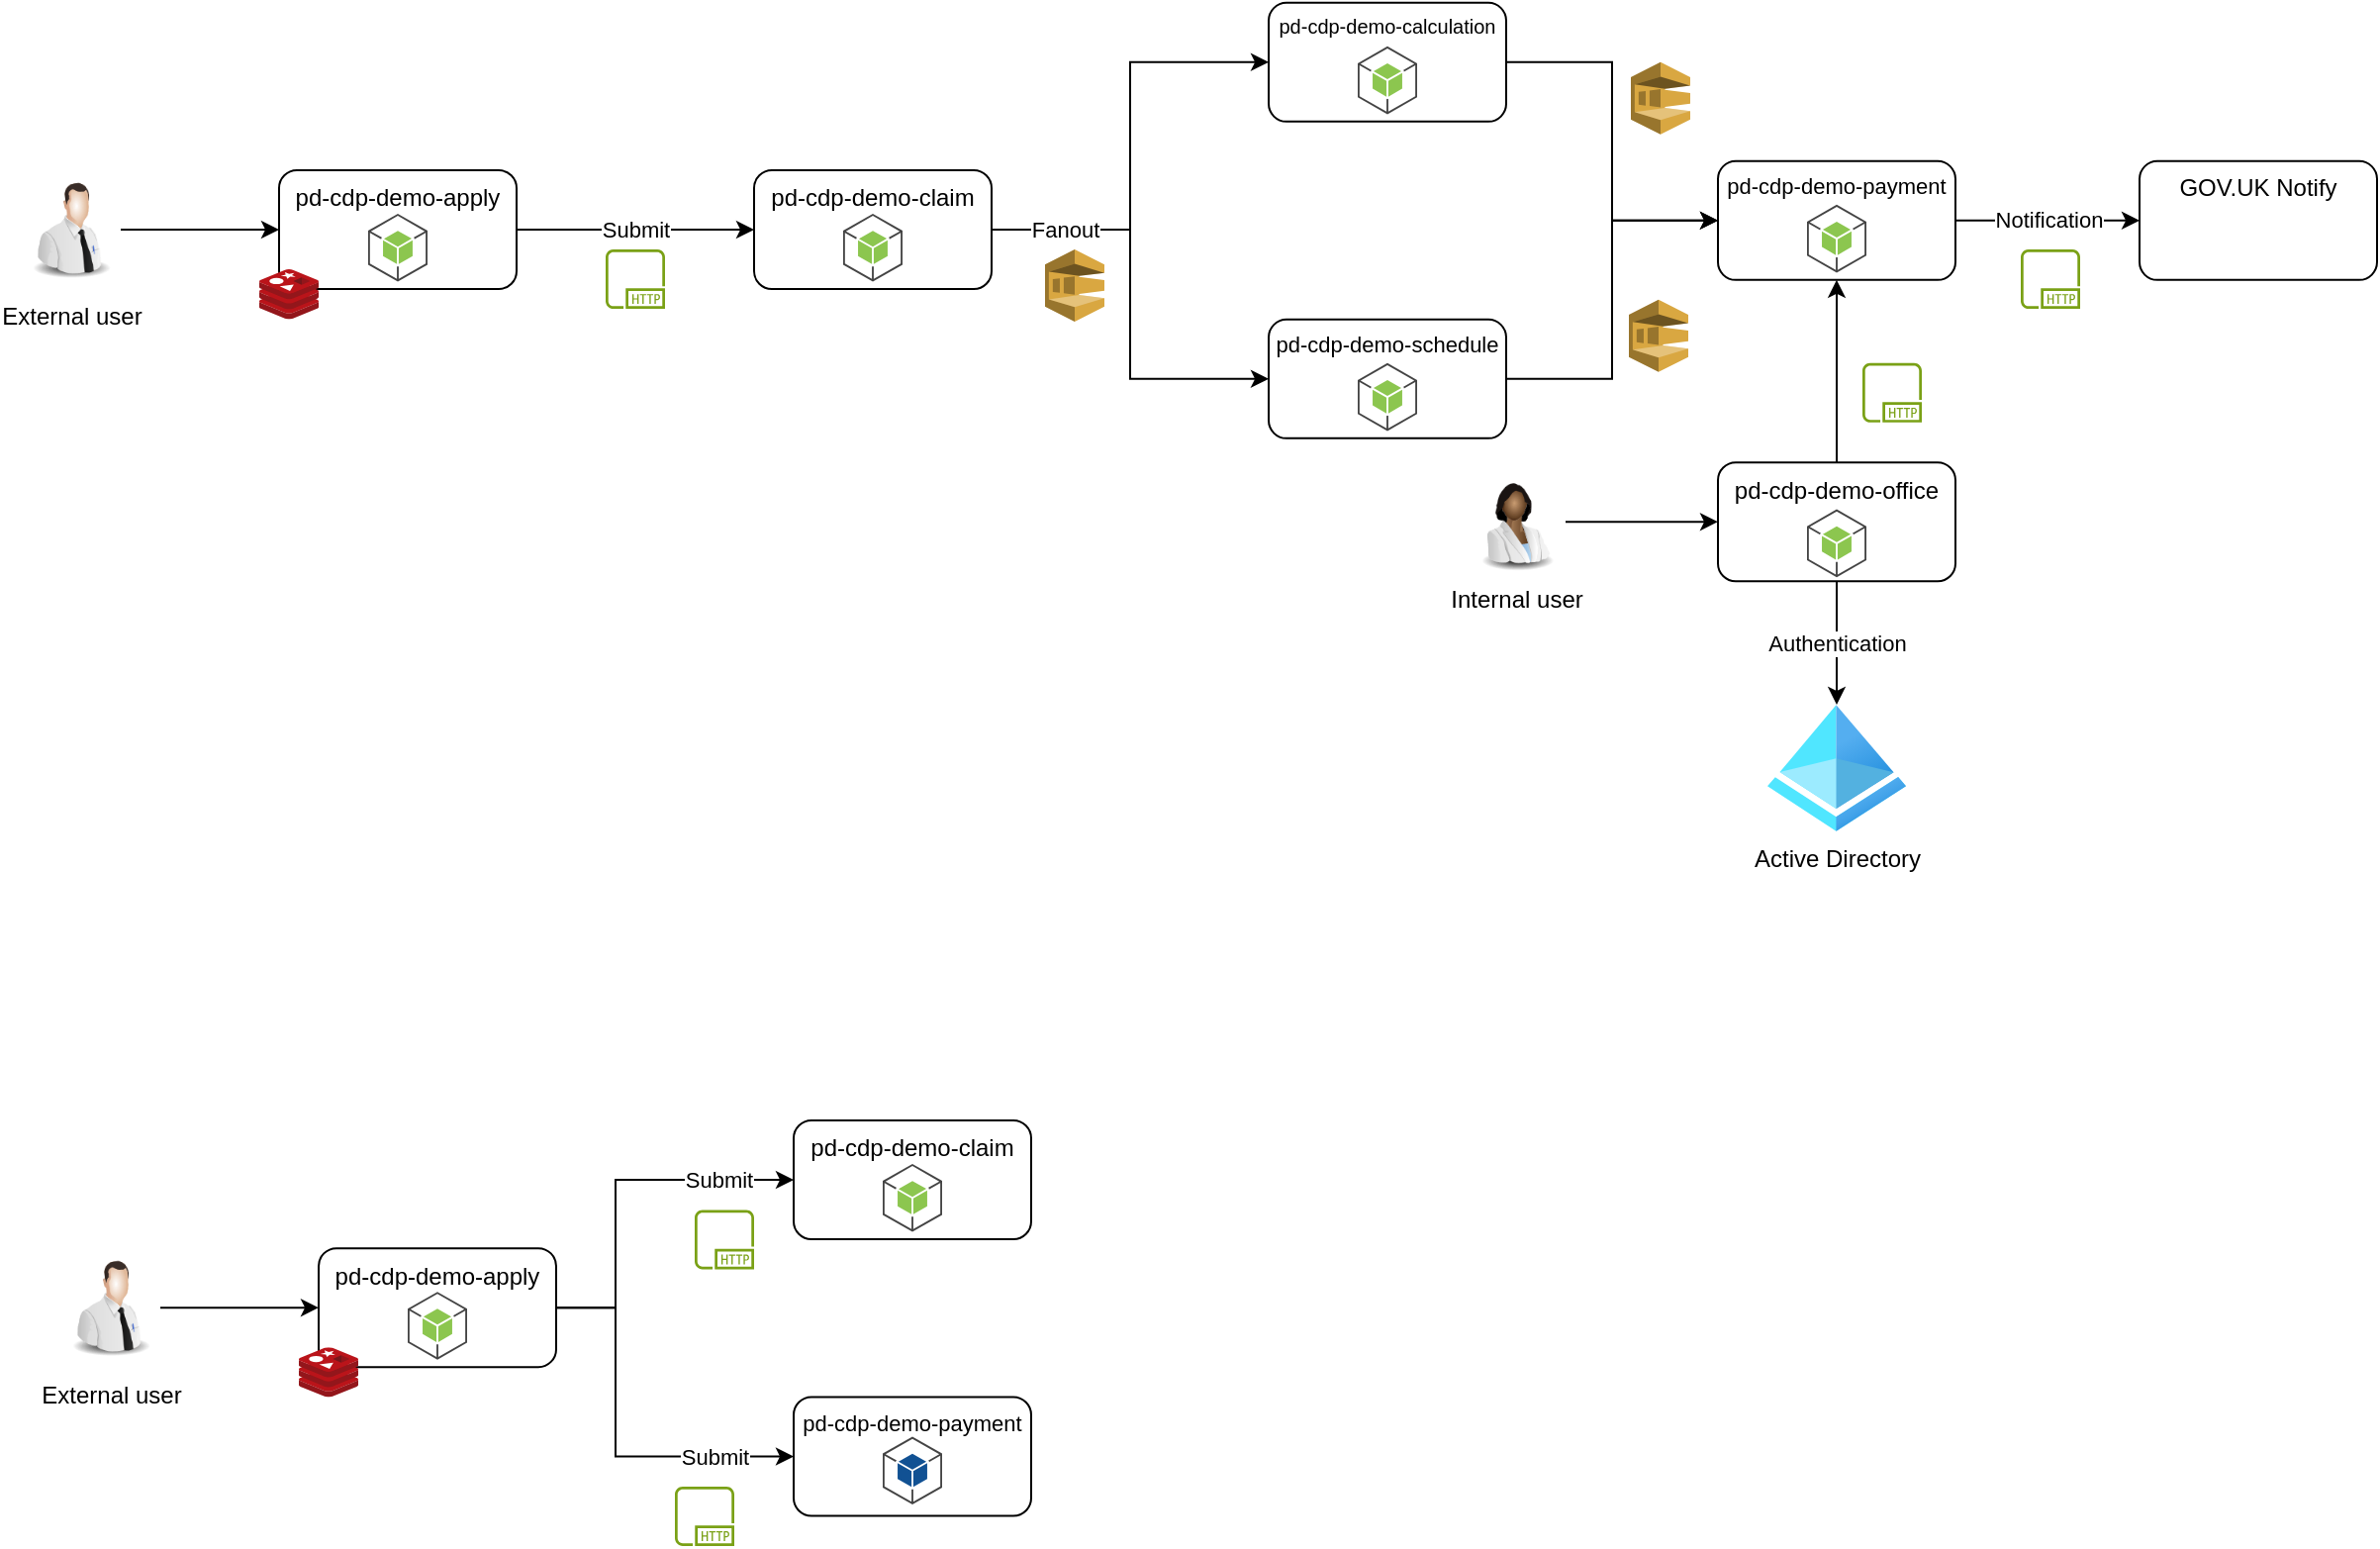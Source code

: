 <mxfile version="24.7.7">
  <diagram name="Page-1" id="P41Mbykcg7Z7r7LBX3vd">
    <mxGraphModel dx="2876" dy="1143" grid="1" gridSize="10" guides="1" tooltips="1" connect="1" arrows="1" fold="1" page="1" pageScale="1" pageWidth="850" pageHeight="1100" math="0" shadow="0">
      <root>
        <mxCell id="0" />
        <mxCell id="1" parent="0" />
        <mxCell id="HOk6_xq2RgBBDs3iQjp_-9" value="Submit" style="edgeStyle=orthogonalEdgeStyle;rounded=0;orthogonalLoop=1;jettySize=auto;html=1;entryX=0;entryY=0.5;entryDx=0;entryDy=0;" parent="1" source="HOk6_xq2RgBBDs3iQjp_-1" target="HOk6_xq2RgBBDs3iQjp_-7" edge="1">
          <mxGeometry relative="1" as="geometry" />
        </mxCell>
        <mxCell id="HOk6_xq2RgBBDs3iQjp_-1" value="pd-cdp-demo-apply" style="rounded=1;whiteSpace=wrap;html=1;verticalAlign=top;" parent="1" vertex="1">
          <mxGeometry x="80" y="280" width="120" height="60" as="geometry" />
        </mxCell>
        <mxCell id="HOk6_xq2RgBBDs3iQjp_-2" value="" style="outlineConnect=0;dashed=0;verticalLabelPosition=bottom;verticalAlign=top;align=center;html=1;shape=mxgraph.aws3.android;fillColor=#8CC64F;gradientColor=none;aspect=fixed;" parent="1" vertex="1">
          <mxGeometry x="125" y="302" width="30" height="34.29" as="geometry" />
        </mxCell>
        <mxCell id="HOk6_xq2RgBBDs3iQjp_-3" value="" style="image;sketch=0;aspect=fixed;html=1;points=[];align=center;fontSize=12;image=img/lib/mscae/Cache_Redis_Product.svg;" parent="1" vertex="1">
          <mxGeometry x="70" y="330" width="30" height="25.2" as="geometry" />
        </mxCell>
        <mxCell id="HOk6_xq2RgBBDs3iQjp_-6" style="edgeStyle=orthogonalEdgeStyle;rounded=0;orthogonalLoop=1;jettySize=auto;html=1;entryX=0;entryY=0.5;entryDx=0;entryDy=0;" parent="1" source="HOk6_xq2RgBBDs3iQjp_-4" target="HOk6_xq2RgBBDs3iQjp_-1" edge="1">
          <mxGeometry relative="1" as="geometry" />
        </mxCell>
        <mxCell id="HOk6_xq2RgBBDs3iQjp_-4" value="External user" style="image;html=1;image=img/lib/clip_art/people/Tech_Man_128x128.png" parent="1" vertex="1">
          <mxGeometry x="-50" y="280" width="50" height="60" as="geometry" />
        </mxCell>
        <mxCell id="HOk6_xq2RgBBDs3iQjp_-39" value="" style="edgeStyle=orthogonalEdgeStyle;rounded=0;orthogonalLoop=1;jettySize=auto;html=1;" parent="1" source="HOk6_xq2RgBBDs3iQjp_-5" target="HOk6_xq2RgBBDs3iQjp_-33" edge="1">
          <mxGeometry relative="1" as="geometry" />
        </mxCell>
        <mxCell id="HOk6_xq2RgBBDs3iQjp_-5" value="Internal user" style="image;html=1;image=img/lib/clip_art/people/Scientist_Woman_Black_128x128.png;aspect=fixed;" parent="1" vertex="1">
          <mxGeometry x="680" y="432.6" width="50" height="50" as="geometry" />
        </mxCell>
        <mxCell id="HOk6_xq2RgBBDs3iQjp_-16" style="edgeStyle=orthogonalEdgeStyle;rounded=0;orthogonalLoop=1;jettySize=auto;html=1;entryX=0;entryY=0.5;entryDx=0;entryDy=0;" parent="1" source="HOk6_xq2RgBBDs3iQjp_-7" target="HOk6_xq2RgBBDs3iQjp_-12" edge="1">
          <mxGeometry relative="1" as="geometry" />
        </mxCell>
        <mxCell id="HOk6_xq2RgBBDs3iQjp_-17" style="edgeStyle=orthogonalEdgeStyle;rounded=0;orthogonalLoop=1;jettySize=auto;html=1;entryX=0;entryY=0.5;entryDx=0;entryDy=0;" parent="1" source="HOk6_xq2RgBBDs3iQjp_-7" target="HOk6_xq2RgBBDs3iQjp_-14" edge="1">
          <mxGeometry relative="1" as="geometry" />
        </mxCell>
        <mxCell id="HOk6_xq2RgBBDs3iQjp_-37" value="Fanout" style="edgeLabel;html=1;align=center;verticalAlign=middle;resizable=0;points=[];" parent="HOk6_xq2RgBBDs3iQjp_-17" vertex="1" connectable="0">
          <mxGeometry x="-0.8" y="-4" relative="1" as="geometry">
            <mxPoint x="15" y="-4" as="offset" />
          </mxGeometry>
        </mxCell>
        <mxCell id="HOk6_xq2RgBBDs3iQjp_-7" value="pd-cdp-demo-claim" style="rounded=1;whiteSpace=wrap;html=1;verticalAlign=top;" parent="1" vertex="1">
          <mxGeometry x="320" y="280" width="120" height="60" as="geometry" />
        </mxCell>
        <mxCell id="HOk6_xq2RgBBDs3iQjp_-8" value="" style="outlineConnect=0;dashed=0;verticalLabelPosition=bottom;verticalAlign=top;align=center;html=1;shape=mxgraph.aws3.android;fillColor=#8CC64F;gradientColor=none;aspect=fixed;" parent="1" vertex="1">
          <mxGeometry x="365" y="302" width="30" height="34.29" as="geometry" />
        </mxCell>
        <mxCell id="HOk6_xq2RgBBDs3iQjp_-10" value="" style="sketch=0;outlineConnect=0;fontColor=#232F3E;gradientColor=none;fillColor=#7AA116;strokeColor=none;dashed=0;verticalLabelPosition=bottom;verticalAlign=top;align=center;html=1;fontSize=12;fontStyle=0;aspect=fixed;pointerEvents=1;shape=mxgraph.aws4.http_protocol;" parent="1" vertex="1">
          <mxGeometry x="245" y="320" width="30" height="30" as="geometry" />
        </mxCell>
        <mxCell id="HOk6_xq2RgBBDs3iQjp_-11" value="" style="shape=image;verticalLabelPosition=bottom;labelBackgroundColor=default;verticalAlign=top;aspect=fixed;imageAspect=0;image=https://www.pngrepo.com/download/331488/mongodb.png;" parent="1" vertex="1">
          <mxGeometry x="310" y="325.2" width="30" height="30" as="geometry" />
        </mxCell>
        <mxCell id="HOk6_xq2RgBBDs3iQjp_-21" style="edgeStyle=orthogonalEdgeStyle;rounded=0;orthogonalLoop=1;jettySize=auto;html=1;entryX=0;entryY=0.5;entryDx=0;entryDy=0;" parent="1" source="HOk6_xq2RgBBDs3iQjp_-12" target="HOk6_xq2RgBBDs3iQjp_-19" edge="1">
          <mxGeometry relative="1" as="geometry" />
        </mxCell>
        <mxCell id="HOk6_xq2RgBBDs3iQjp_-12" value="pd-cdp-demo-calculation" style="rounded=1;whiteSpace=wrap;html=1;verticalAlign=top;fontSize=10;" parent="1" vertex="1">
          <mxGeometry x="580" y="195.43" width="120" height="60" as="geometry" />
        </mxCell>
        <mxCell id="HOk6_xq2RgBBDs3iQjp_-13" value="" style="outlineConnect=0;dashed=0;verticalLabelPosition=bottom;verticalAlign=top;align=center;html=1;shape=mxgraph.aws3.android;fillColor=#8CC64F;gradientColor=none;aspect=fixed;" parent="1" vertex="1">
          <mxGeometry x="625" y="217.43" width="30" height="34.29" as="geometry" />
        </mxCell>
        <mxCell id="HOk6_xq2RgBBDs3iQjp_-22" style="edgeStyle=orthogonalEdgeStyle;rounded=0;orthogonalLoop=1;jettySize=auto;html=1;entryX=0;entryY=0.5;entryDx=0;entryDy=0;" parent="1" source="HOk6_xq2RgBBDs3iQjp_-14" target="HOk6_xq2RgBBDs3iQjp_-19" edge="1">
          <mxGeometry relative="1" as="geometry" />
        </mxCell>
        <mxCell id="HOk6_xq2RgBBDs3iQjp_-14" value="pd-cdp-demo-schedule" style="rounded=1;whiteSpace=wrap;html=1;verticalAlign=top;fontSize=11;" parent="1" vertex="1">
          <mxGeometry x="580" y="355.43" width="120" height="60" as="geometry" />
        </mxCell>
        <mxCell id="HOk6_xq2RgBBDs3iQjp_-15" value="" style="outlineConnect=0;dashed=0;verticalLabelPosition=bottom;verticalAlign=top;align=center;html=1;shape=mxgraph.aws3.android;fillColor=#8CC64F;gradientColor=none;aspect=fixed;" parent="1" vertex="1">
          <mxGeometry x="625" y="377.43" width="30" height="34.29" as="geometry" />
        </mxCell>
        <mxCell id="HOk6_xq2RgBBDs3iQjp_-18" value="" style="outlineConnect=0;dashed=0;verticalLabelPosition=bottom;verticalAlign=top;align=center;html=1;shape=mxgraph.aws3.sqs;fillColor=#D9A741;gradientColor=none;aspect=fixed;" parent="1" vertex="1">
          <mxGeometry x="467" y="320" width="30" height="36.47" as="geometry" />
        </mxCell>
        <mxCell id="HOk6_xq2RgBBDs3iQjp_-35" value="Notification" style="edgeStyle=orthogonalEdgeStyle;rounded=0;orthogonalLoop=1;jettySize=auto;html=1;entryX=0;entryY=0.5;entryDx=0;entryDy=0;" parent="1" source="HOk6_xq2RgBBDs3iQjp_-19" target="HOk6_xq2RgBBDs3iQjp_-30" edge="1">
          <mxGeometry relative="1" as="geometry" />
        </mxCell>
        <mxCell id="HOk6_xq2RgBBDs3iQjp_-19" value="pd-cdp-demo-payment" style="rounded=1;whiteSpace=wrap;html=1;verticalAlign=top;fontSize=11;" parent="1" vertex="1">
          <mxGeometry x="807" y="275.43" width="120" height="60" as="geometry" />
        </mxCell>
        <mxCell id="HOk6_xq2RgBBDs3iQjp_-20" value="" style="outlineConnect=0;dashed=0;verticalLabelPosition=bottom;verticalAlign=top;align=center;html=1;shape=mxgraph.aws3.android;fillColor=#8CC64F;gradientColor=none;aspect=fixed;" parent="1" vertex="1">
          <mxGeometry x="852" y="297.43" width="30" height="34.29" as="geometry" />
        </mxCell>
        <mxCell id="HOk6_xq2RgBBDs3iQjp_-25" value="" style="outlineConnect=0;dashed=0;verticalLabelPosition=bottom;verticalAlign=top;align=center;html=1;shape=mxgraph.aws3.sqs;fillColor=#D9A741;gradientColor=none;aspect=fixed;" parent="1" vertex="1">
          <mxGeometry x="763" y="225.43" width="30" height="36.47" as="geometry" />
        </mxCell>
        <mxCell id="HOk6_xq2RgBBDs3iQjp_-26" value="" style="outlineConnect=0;dashed=0;verticalLabelPosition=bottom;verticalAlign=top;align=center;html=1;shape=mxgraph.aws3.sqs;fillColor=#D9A741;gradientColor=none;aspect=fixed;" parent="1" vertex="1">
          <mxGeometry x="762" y="345.43" width="30" height="36.47" as="geometry" />
        </mxCell>
        <mxCell id="HOk6_xq2RgBBDs3iQjp_-29" value="" style="shape=image;verticalLabelPosition=bottom;labelBackgroundColor=default;verticalAlign=top;aspect=fixed;imageAspect=0;image=https://www.pngrepo.com/download/331488/mongodb.png;" parent="1" vertex="1">
          <mxGeometry x="797" y="320.63" width="30" height="30" as="geometry" />
        </mxCell>
        <mxCell id="HOk6_xq2RgBBDs3iQjp_-30" value="GOV.UK Notify" style="rounded=1;whiteSpace=wrap;html=1;verticalAlign=top;" parent="1" vertex="1">
          <mxGeometry x="1020" y="275.43" width="120" height="60" as="geometry" />
        </mxCell>
        <mxCell id="HOk6_xq2RgBBDs3iQjp_-31" value="" style="shape=image;verticalLabelPosition=bottom;labelBackgroundColor=default;verticalAlign=top;aspect=fixed;imageAspect=0;image=https://joefraser.co.uk/wp-content/uploads/2020/04/gov-uk-logo.jpg;" parent="1" vertex="1">
          <mxGeometry x="1065" y="305.42" width="30" height="20.01" as="geometry" />
        </mxCell>
        <mxCell id="HOk6_xq2RgBBDs3iQjp_-41" style="edgeStyle=orthogonalEdgeStyle;rounded=0;orthogonalLoop=1;jettySize=auto;html=1;entryX=0.5;entryY=1;entryDx=0;entryDy=0;" parent="1" source="HOk6_xq2RgBBDs3iQjp_-33" target="HOk6_xq2RgBBDs3iQjp_-19" edge="1">
          <mxGeometry relative="1" as="geometry" />
        </mxCell>
        <mxCell id="HOk6_xq2RgBBDs3iQjp_-45" value="Authentication" style="edgeStyle=orthogonalEdgeStyle;rounded=0;orthogonalLoop=1;jettySize=auto;html=1;" parent="1" source="HOk6_xq2RgBBDs3iQjp_-33" target="HOk6_xq2RgBBDs3iQjp_-44" edge="1">
          <mxGeometry relative="1" as="geometry" />
        </mxCell>
        <mxCell id="HOk6_xq2RgBBDs3iQjp_-33" value="pd-cdp-demo-office" style="rounded=1;whiteSpace=wrap;html=1;verticalAlign=top;" parent="1" vertex="1">
          <mxGeometry x="807" y="427.6" width="120" height="60" as="geometry" />
        </mxCell>
        <mxCell id="HOk6_xq2RgBBDs3iQjp_-36" value="" style="sketch=0;outlineConnect=0;fontColor=#232F3E;gradientColor=none;fillColor=#7AA116;strokeColor=none;dashed=0;verticalLabelPosition=bottom;verticalAlign=top;align=center;html=1;fontSize=12;fontStyle=0;aspect=fixed;pointerEvents=1;shape=mxgraph.aws4.http_protocol;" parent="1" vertex="1">
          <mxGeometry x="960" y="320" width="30" height="30" as="geometry" />
        </mxCell>
        <mxCell id="HOk6_xq2RgBBDs3iQjp_-38" value="" style="outlineConnect=0;dashed=0;verticalLabelPosition=bottom;verticalAlign=top;align=center;html=1;shape=mxgraph.aws3.android;fillColor=#8CC64F;gradientColor=none;aspect=fixed;" parent="1" vertex="1">
          <mxGeometry x="852" y="451.31" width="30" height="34.29" as="geometry" />
        </mxCell>
        <mxCell id="HOk6_xq2RgBBDs3iQjp_-42" value="" style="sketch=0;outlineConnect=0;fontColor=#232F3E;gradientColor=none;fillColor=#7AA116;strokeColor=none;dashed=0;verticalLabelPosition=bottom;verticalAlign=top;align=center;html=1;fontSize=12;fontStyle=0;aspect=fixed;pointerEvents=1;shape=mxgraph.aws4.http_protocol;" parent="1" vertex="1">
          <mxGeometry x="880" y="377.43" width="30" height="30" as="geometry" />
        </mxCell>
        <mxCell id="HOk6_xq2RgBBDs3iQjp_-44" value="Active Directory" style="image;aspect=fixed;html=1;points=[];align=center;fontSize=12;image=img/lib/azure2/identity/Azure_Active_Directory.svg;" parent="1" vertex="1">
          <mxGeometry x="832" y="550" width="70" height="64" as="geometry" />
        </mxCell>
        <mxCell id="vdURWoxdOmtMlQS81B3O-1" value="Submit" style="edgeStyle=orthogonalEdgeStyle;rounded=0;orthogonalLoop=1;jettySize=auto;html=1;entryX=0;entryY=0.5;entryDx=0;entryDy=0;" edge="1" parent="1" source="vdURWoxdOmtMlQS81B3O-2" target="vdURWoxdOmtMlQS81B3O-12">
          <mxGeometry x="0.587" relative="1" as="geometry">
            <Array as="points">
              <mxPoint x="250" y="855" />
              <mxPoint x="250" y="790" />
            </Array>
            <mxPoint as="offset" />
          </mxGeometry>
        </mxCell>
        <mxCell id="vdURWoxdOmtMlQS81B3O-41" value="Submit" style="edgeStyle=orthogonalEdgeStyle;rounded=0;orthogonalLoop=1;jettySize=auto;html=1;entryX=0;entryY=0.5;entryDx=0;entryDy=0;" edge="1" parent="1" source="vdURWoxdOmtMlQS81B3O-2" target="vdURWoxdOmtMlQS81B3O-38">
          <mxGeometry x="0.59" relative="1" as="geometry">
            <Array as="points">
              <mxPoint x="250" y="855" />
              <mxPoint x="250" y="930" />
            </Array>
            <mxPoint as="offset" />
          </mxGeometry>
        </mxCell>
        <mxCell id="vdURWoxdOmtMlQS81B3O-2" value="pd-cdp-demo-apply" style="rounded=1;whiteSpace=wrap;html=1;verticalAlign=top;" vertex="1" parent="1">
          <mxGeometry x="100" y="824.57" width="120" height="60" as="geometry" />
        </mxCell>
        <mxCell id="vdURWoxdOmtMlQS81B3O-3" value="" style="outlineConnect=0;dashed=0;verticalLabelPosition=bottom;verticalAlign=top;align=center;html=1;shape=mxgraph.aws3.android;fillColor=#8CC64F;gradientColor=none;aspect=fixed;" vertex="1" parent="1">
          <mxGeometry x="145" y="846.57" width="30" height="34.29" as="geometry" />
        </mxCell>
        <mxCell id="vdURWoxdOmtMlQS81B3O-4" value="" style="image;sketch=0;aspect=fixed;html=1;points=[];align=center;fontSize=12;image=img/lib/mscae/Cache_Redis_Product.svg;" vertex="1" parent="1">
          <mxGeometry x="90" y="874.57" width="30" height="25.2" as="geometry" />
        </mxCell>
        <mxCell id="vdURWoxdOmtMlQS81B3O-5" style="edgeStyle=orthogonalEdgeStyle;rounded=0;orthogonalLoop=1;jettySize=auto;html=1;entryX=0;entryY=0.5;entryDx=0;entryDy=0;" edge="1" parent="1" source="vdURWoxdOmtMlQS81B3O-6" target="vdURWoxdOmtMlQS81B3O-2">
          <mxGeometry relative="1" as="geometry" />
        </mxCell>
        <mxCell id="vdURWoxdOmtMlQS81B3O-6" value="External user" style="image;html=1;image=img/lib/clip_art/people/Tech_Man_128x128.png" vertex="1" parent="1">
          <mxGeometry x="-30" y="824.57" width="50" height="60" as="geometry" />
        </mxCell>
        <mxCell id="vdURWoxdOmtMlQS81B3O-12" value="pd-cdp-demo-claim" style="rounded=1;whiteSpace=wrap;html=1;verticalAlign=top;" vertex="1" parent="1">
          <mxGeometry x="340" y="760" width="120" height="60" as="geometry" />
        </mxCell>
        <mxCell id="vdURWoxdOmtMlQS81B3O-13" value="" style="outlineConnect=0;dashed=0;verticalLabelPosition=bottom;verticalAlign=top;align=center;html=1;shape=mxgraph.aws3.android;fillColor=#8CC64F;gradientColor=none;aspect=fixed;" vertex="1" parent="1">
          <mxGeometry x="385" y="782" width="30" height="34.29" as="geometry" />
        </mxCell>
        <mxCell id="vdURWoxdOmtMlQS81B3O-14" value="" style="sketch=0;outlineConnect=0;fontColor=#232F3E;gradientColor=none;fillColor=#7AA116;strokeColor=none;dashed=0;verticalLabelPosition=bottom;verticalAlign=top;align=center;html=1;fontSize=12;fontStyle=0;aspect=fixed;pointerEvents=1;shape=mxgraph.aws4.http_protocol;" vertex="1" parent="1">
          <mxGeometry x="290" y="805.2" width="30" height="30" as="geometry" />
        </mxCell>
        <mxCell id="vdURWoxdOmtMlQS81B3O-15" value="" style="shape=image;verticalLabelPosition=bottom;labelBackgroundColor=default;verticalAlign=top;aspect=fixed;imageAspect=0;image=https://www.pngrepo.com/download/331488/mongodb.png;" vertex="1" parent="1">
          <mxGeometry x="330" y="805.2" width="30" height="30" as="geometry" />
        </mxCell>
        <mxCell id="vdURWoxdOmtMlQS81B3O-38" value="pd-cdp-demo-payment" style="rounded=1;whiteSpace=wrap;html=1;verticalAlign=top;fontSize=11;" vertex="1" parent="1">
          <mxGeometry x="340" y="899.77" width="120" height="60" as="geometry" />
        </mxCell>
        <mxCell id="vdURWoxdOmtMlQS81B3O-40" value="" style="shape=image;verticalLabelPosition=bottom;labelBackgroundColor=default;verticalAlign=top;aspect=fixed;imageAspect=0;image=https://www.pngrepo.com/download/331488/mongodb.png;" vertex="1" parent="1">
          <mxGeometry x="330" y="944.97" width="30" height="30" as="geometry" />
        </mxCell>
        <mxCell id="vdURWoxdOmtMlQS81B3O-42" value="" style="outlineConnect=0;dashed=0;verticalLabelPosition=bottom;verticalAlign=top;align=center;html=1;shape=mxgraph.aws3.android;fillColor=#115193;gradientColor=none;aspect=fixed;" vertex="1" parent="1">
          <mxGeometry x="385" y="919.77" width="30" height="34.29" as="geometry" />
        </mxCell>
        <mxCell id="vdURWoxdOmtMlQS81B3O-43" value="" style="sketch=0;outlineConnect=0;fontColor=#232F3E;gradientColor=none;fillColor=#7AA116;strokeColor=none;dashed=0;verticalLabelPosition=bottom;verticalAlign=top;align=center;html=1;fontSize=12;fontStyle=0;aspect=fixed;pointerEvents=1;shape=mxgraph.aws4.http_protocol;" vertex="1" parent="1">
          <mxGeometry x="280" y="944.97" width="30" height="30" as="geometry" />
        </mxCell>
      </root>
    </mxGraphModel>
  </diagram>
</mxfile>
